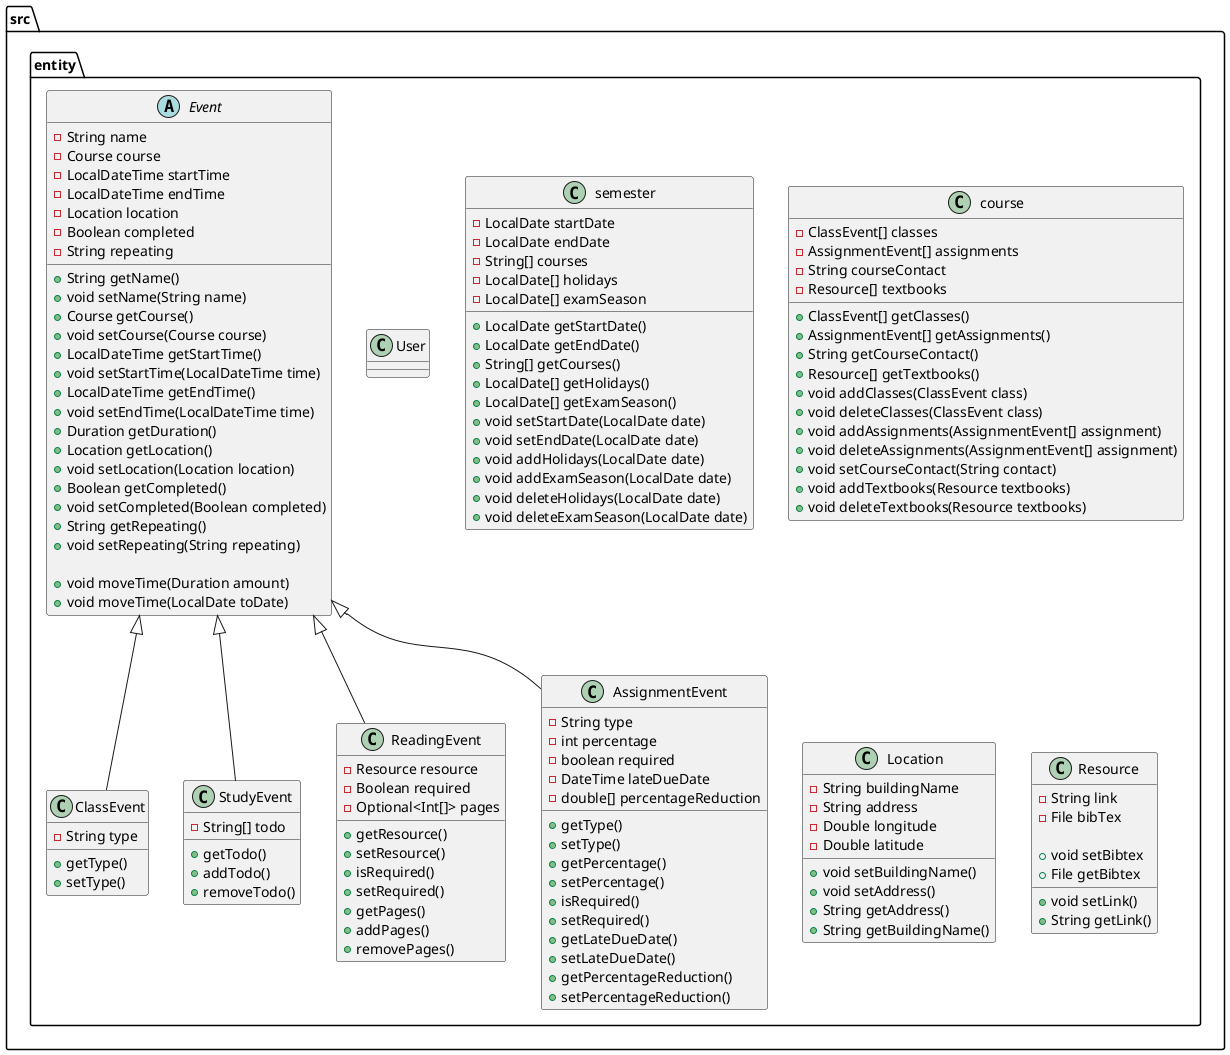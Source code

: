 @startuml

folder src {

    folder entity {

        abstract Event {
            - String name
            - Course course
            - LocalDateTime startTime
            - LocalDateTime endTime
            - Location location
            - Boolean completed
            - String repeating  /' weekly, monthly, daily, biweekly... '/
                                /' could probably use a better type than String '/

            + String getName()
            + void setName(String name)
            + Course getCourse()
            + void setCourse(Course course)
            + LocalDateTime getStartTime()
            + void setStartTime(LocalDateTime time)
            + LocalDateTime getEndTime()
            + void setEndTime(LocalDateTime time)
            + Duration getDuration()
            + Location getLocation()
            + void setLocation(Location location)
            + Boolean getCompleted()
            + void setCompleted(Boolean completed)
            + String getRepeating()
            + void setRepeating(String repeating)

            ' Moves start and end times in unison
            + void moveTime(Duration amount)  /' Negative duration values move backwards '/
            + void moveTime(LocalDate toDate)
        }

        class ClassEvent extends Event {
            - String type

            + getType()
            + setType()
        }

        class StudyEvent extends Event {
            - String[] todo

            + getTodo()
            + addTodo()
            + removeTodo()
        }

        class ReadingEvent extends Event {
            - Resource resource
            - Boolean required
            - Optional<Int[]> pages

            + getResource()
            + setResource()
            + isRequired()
            + setRequired()
            + getPages()
            + addPages()
            + removePages()
        }

        class AssignmentEvent extends Event {
            - String type
            - int percentage
            - boolean required
            - DateTime lateDueDate
            - double[] percentageReduction


            + getType()
            + setType()
            + getPercentage()
            + setPercentage()
            + isRequired()
            + setRequired()
            + getLateDueDate()
            + setLateDueDate()
            + getPercentageReduction()
            + setPercentageReduction()
        }

        class User {
            ' Unimplemented for now
        }

        class semester{
            - LocalDate startDate
            - LocalDate endDate
            - String[] courses
            - LocalDate[] holidays
            - LocalDate[] examSeason

            + LocalDate getStartDate()
            + LocalDate getEndDate()
            + String[] getCourses()
            + LocalDate[] getHolidays()
            + LocalDate[] getExamSeason()
            + void setStartDate(LocalDate date)
            + void setEndDate(LocalDate date)
            + void addHolidays(LocalDate date)
            + void addExamSeason(LocalDate date)
            + void deleteHolidays(LocalDate date)
            + void deleteExamSeason(LocalDate date)
        }

        class course {
            - ClassEvent[] classes
            - AssignmentEvent[] assignments
            - String courseContact
            - Resource[] textbooks

            + ClassEvent[] getClasses()
            + AssignmentEvent[] getAssignments()
            + String getCourseContact()
            + Resource[] getTextbooks()
            + void addClasses(ClassEvent class)
            + void deleteClasses(ClassEvent class)
            + void addAssignments(AssignmentEvent[] assignment)
            + void deleteAssignments(AssignmentEvent[] assignment)
            + void setCourseContact(String contact)
            + void addTextbooks(Resource textbooks)
            + void deleteTextbooks(Resource textbooks)
        }

        class Location{
            - String buildingName
            - String address
            - Double longitude
            - Double latitude

            + void setBuildingName()
            + void setAddress()
            + String getAddress()
            + String getBuildingName()
        }

        class Resource{
            - String link
            - File bibTex

            + void setLink()
            + String getLink()
            + void setBibtex
            + File getBibtex
        }

    }  /' folder entity '/


}  /' folder src '/

@enduml